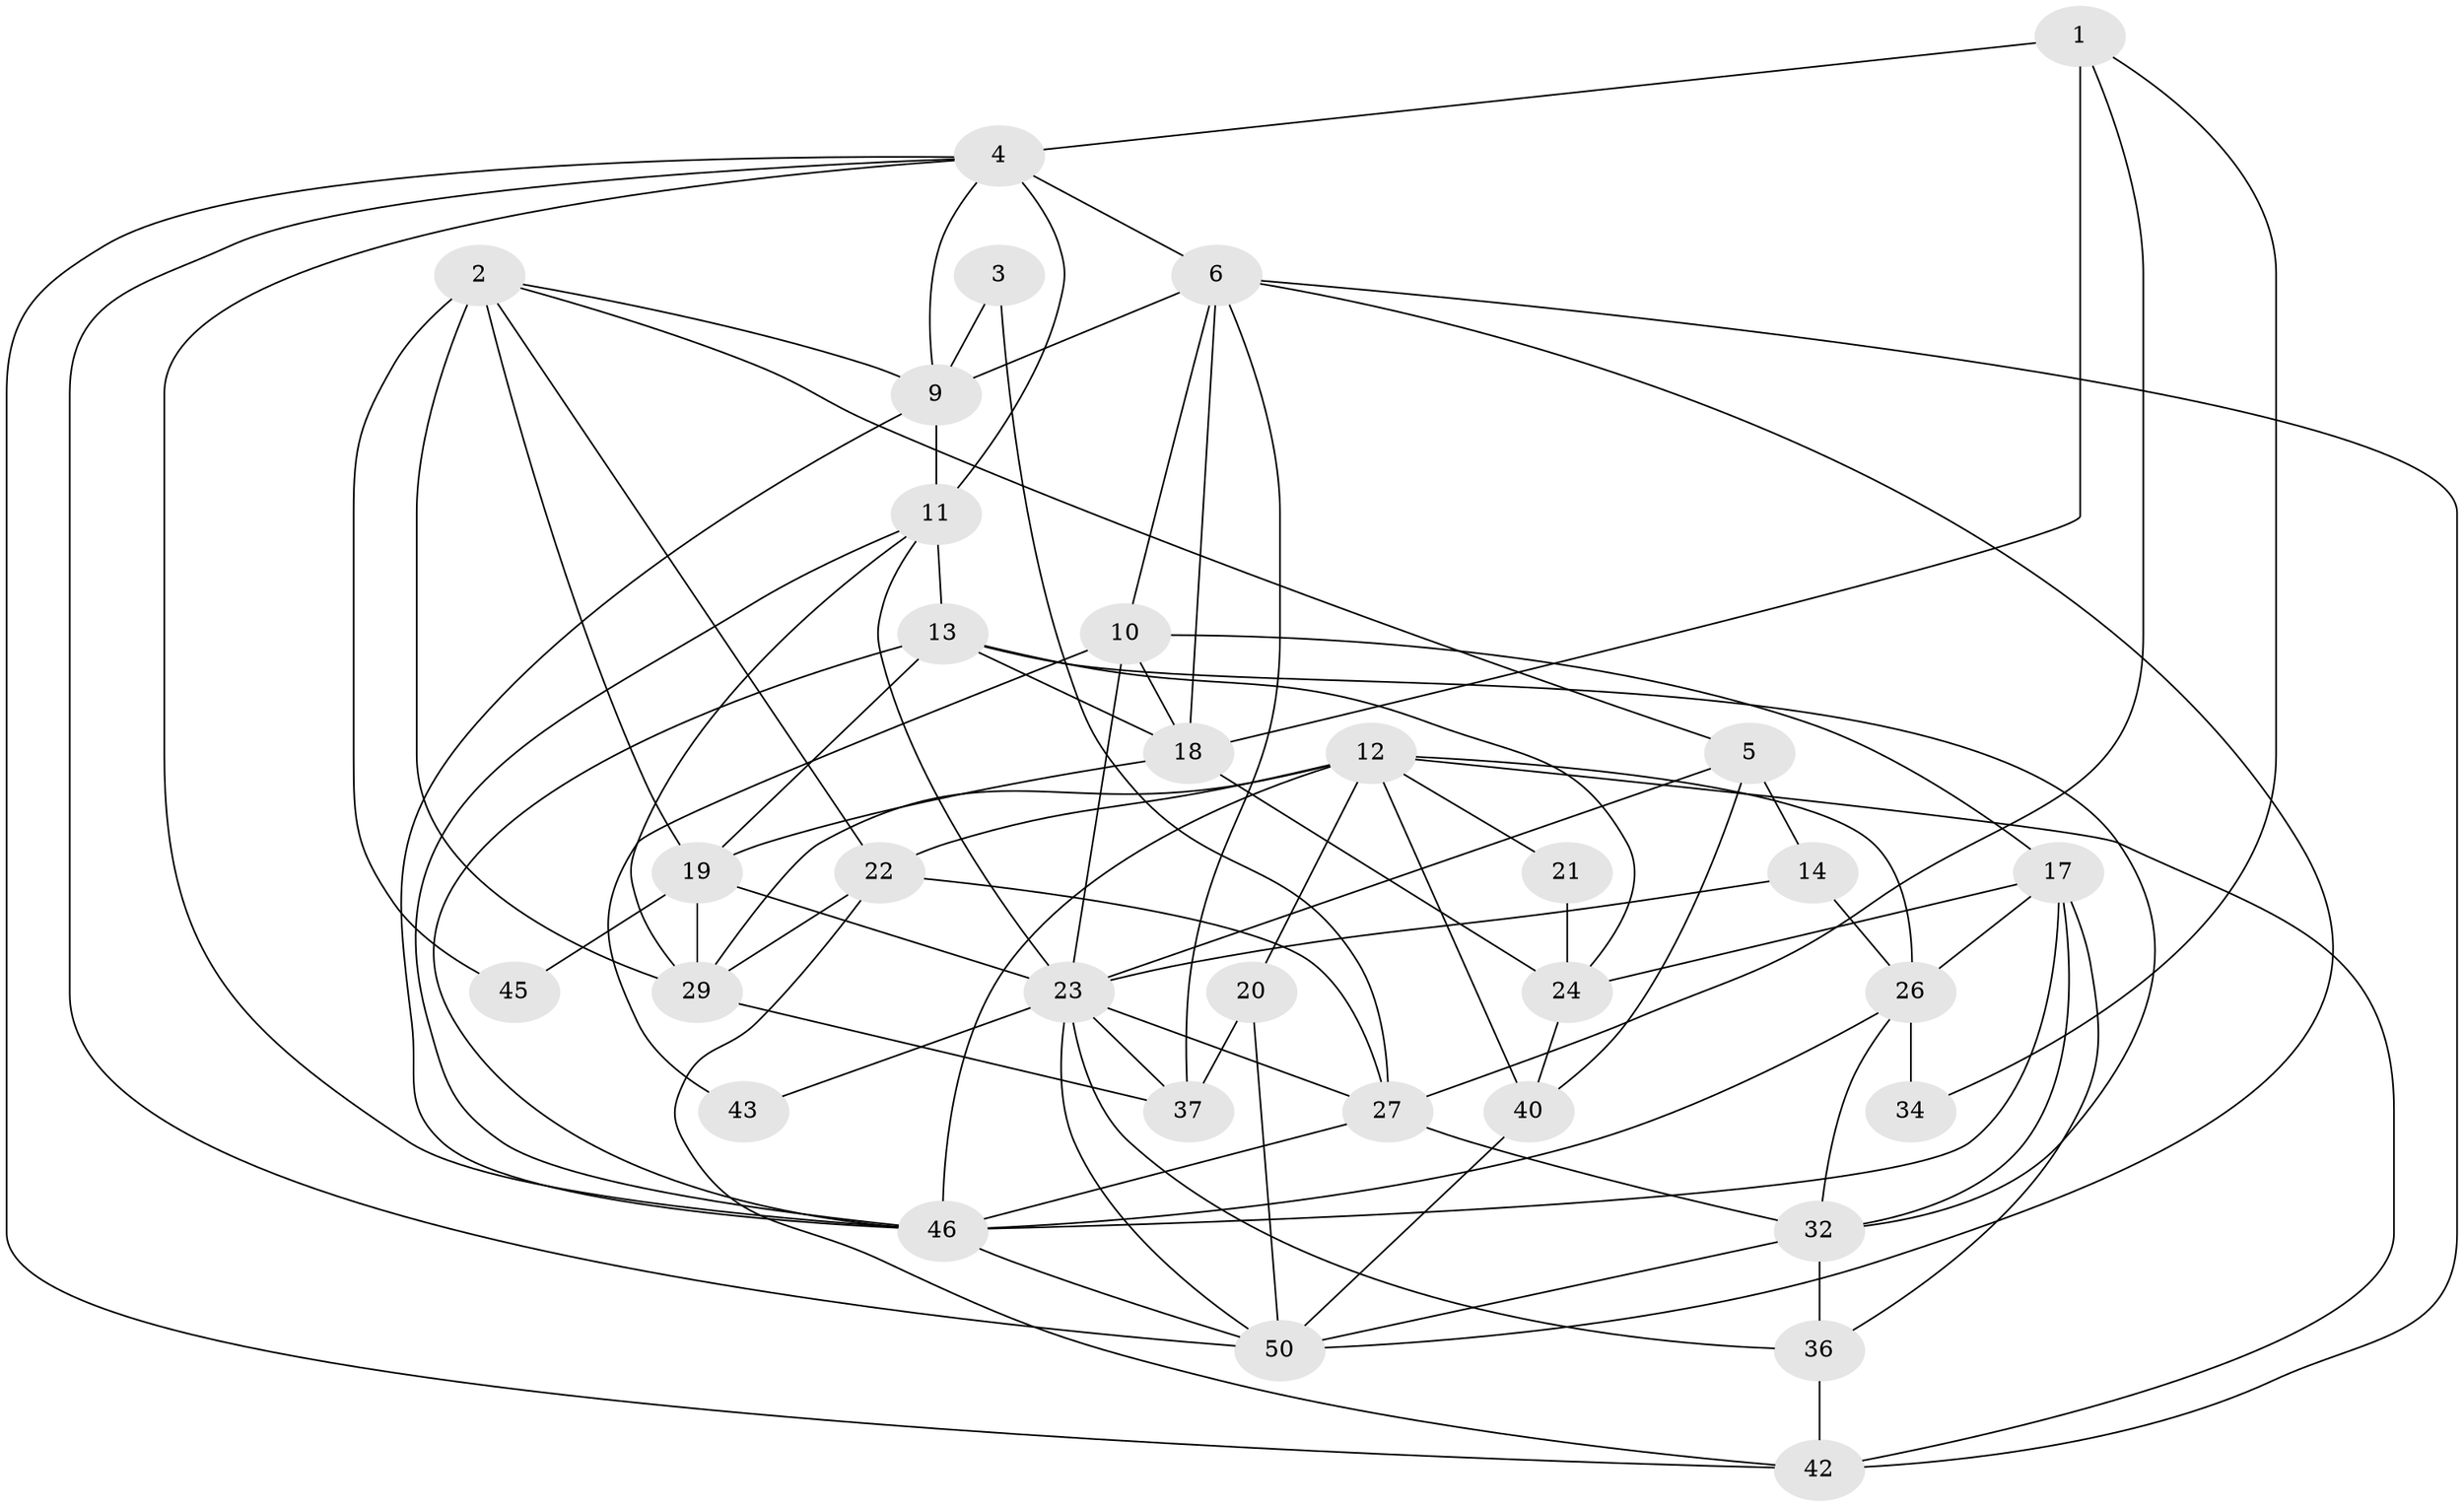 // Generated by graph-tools (version 1.1) at 2025/52/02/27/25 19:52:08]
// undirected, 33 vertices, 85 edges
graph export_dot {
graph [start="1"]
  node [color=gray90,style=filled];
  1 [super="+8"];
  2 [super="+47"];
  3;
  4 [super="+7"];
  5;
  6 [super="+15"];
  9 [super="+30"];
  10 [super="+16"];
  11 [super="+44"];
  12 [super="+56"];
  13 [super="+28"];
  14 [super="+33"];
  17 [super="+39"];
  18 [super="+48"];
  19 [super="+25"];
  20;
  21;
  22 [super="+52"];
  23 [super="+41"];
  24 [super="+31"];
  26 [super="+49"];
  27 [super="+35"];
  29 [super="+38"];
  32 [super="+55"];
  34;
  36 [super="+57"];
  37 [super="+51"];
  40;
  42 [super="+54"];
  43;
  45;
  46 [super="+58"];
  50 [super="+53"];
  1 -- 27;
  1 -- 34;
  1 -- 4 [weight=2];
  1 -- 18;
  2 -- 5;
  2 -- 45 [weight=2];
  2 -- 9;
  2 -- 29;
  2 -- 22;
  2 -- 19;
  3 -- 27;
  3 -- 9;
  4 -- 46;
  4 -- 50;
  4 -- 6;
  4 -- 9;
  4 -- 11;
  4 -- 42;
  5 -- 40;
  5 -- 23;
  5 -- 14;
  6 -- 18 [weight=2];
  6 -- 50;
  6 -- 9;
  6 -- 42;
  6 -- 37;
  6 -- 10;
  9 -- 46;
  9 -- 11;
  10 -- 18;
  10 -- 23;
  10 -- 17;
  10 -- 43;
  11 -- 23;
  11 -- 46;
  11 -- 29;
  11 -- 13;
  12 -- 20;
  12 -- 21;
  12 -- 26;
  12 -- 22 [weight=2];
  12 -- 40;
  12 -- 29;
  12 -- 46;
  12 -- 42;
  13 -- 18;
  13 -- 24;
  13 -- 19;
  13 -- 46;
  13 -- 32;
  14 -- 26;
  14 -- 23;
  17 -- 24;
  17 -- 32;
  17 -- 36;
  17 -- 46;
  17 -- 26;
  18 -- 24;
  18 -- 19;
  19 -- 23;
  19 -- 29;
  19 -- 45;
  20 -- 50;
  20 -- 37;
  21 -- 24;
  22 -- 42;
  22 -- 27;
  22 -- 29;
  23 -- 37 [weight=2];
  23 -- 43;
  23 -- 27;
  23 -- 36;
  23 -- 50;
  24 -- 40;
  26 -- 34;
  26 -- 46;
  26 -- 32;
  27 -- 32;
  27 -- 46;
  29 -- 37;
  32 -- 50;
  32 -- 36;
  36 -- 42;
  40 -- 50;
  46 -- 50;
}
